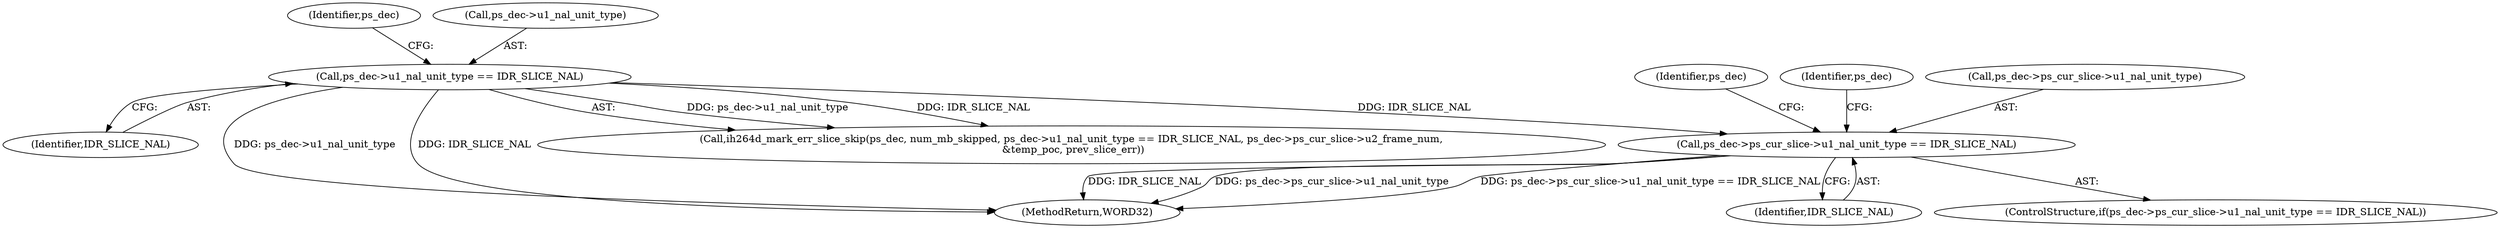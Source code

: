 digraph "0_Android_e629194c62a9a129ce378e08cb1059a8a53f1795@pointer" {
"1001868" [label="(Call,ps_dec->ps_cur_slice->u1_nal_unit_type == IDR_SLICE_NAL)"];
"1001512" [label="(Call,ps_dec->u1_nal_unit_type == IDR_SLICE_NAL)"];
"1001519" [label="(Identifier,ps_dec)"];
"1001509" [label="(Call,ih264d_mark_err_slice_skip(ps_dec, num_mb_skipped, ps_dec->u1_nal_unit_type == IDR_SLICE_NAL, ps_dec->ps_cur_slice->u2_frame_num,\n &temp_poc, prev_slice_err))"];
"1001516" [label="(Identifier,IDR_SLICE_NAL)"];
"1001878" [label="(Identifier,ps_dec)"];
"1001867" [label="(ControlStructure,if(ps_dec->ps_cur_slice->u1_nal_unit_type == IDR_SLICE_NAL))"];
"1001885" [label="(Identifier,ps_dec)"];
"1001869" [label="(Call,ps_dec->ps_cur_slice->u1_nal_unit_type)"];
"1002124" [label="(MethodReturn,WORD32)"];
"1001513" [label="(Call,ps_dec->u1_nal_unit_type)"];
"1001874" [label="(Identifier,IDR_SLICE_NAL)"];
"1001512" [label="(Call,ps_dec->u1_nal_unit_type == IDR_SLICE_NAL)"];
"1001868" [label="(Call,ps_dec->ps_cur_slice->u1_nal_unit_type == IDR_SLICE_NAL)"];
"1001868" -> "1001867"  [label="AST: "];
"1001868" -> "1001874"  [label="CFG: "];
"1001869" -> "1001868"  [label="AST: "];
"1001874" -> "1001868"  [label="AST: "];
"1001878" -> "1001868"  [label="CFG: "];
"1001885" -> "1001868"  [label="CFG: "];
"1001868" -> "1002124"  [label="DDG: ps_dec->ps_cur_slice->u1_nal_unit_type == IDR_SLICE_NAL"];
"1001868" -> "1002124"  [label="DDG: IDR_SLICE_NAL"];
"1001868" -> "1002124"  [label="DDG: ps_dec->ps_cur_slice->u1_nal_unit_type"];
"1001512" -> "1001868"  [label="DDG: IDR_SLICE_NAL"];
"1001512" -> "1001509"  [label="AST: "];
"1001512" -> "1001516"  [label="CFG: "];
"1001513" -> "1001512"  [label="AST: "];
"1001516" -> "1001512"  [label="AST: "];
"1001519" -> "1001512"  [label="CFG: "];
"1001512" -> "1002124"  [label="DDG: ps_dec->u1_nal_unit_type"];
"1001512" -> "1002124"  [label="DDG: IDR_SLICE_NAL"];
"1001512" -> "1001509"  [label="DDG: ps_dec->u1_nal_unit_type"];
"1001512" -> "1001509"  [label="DDG: IDR_SLICE_NAL"];
}
